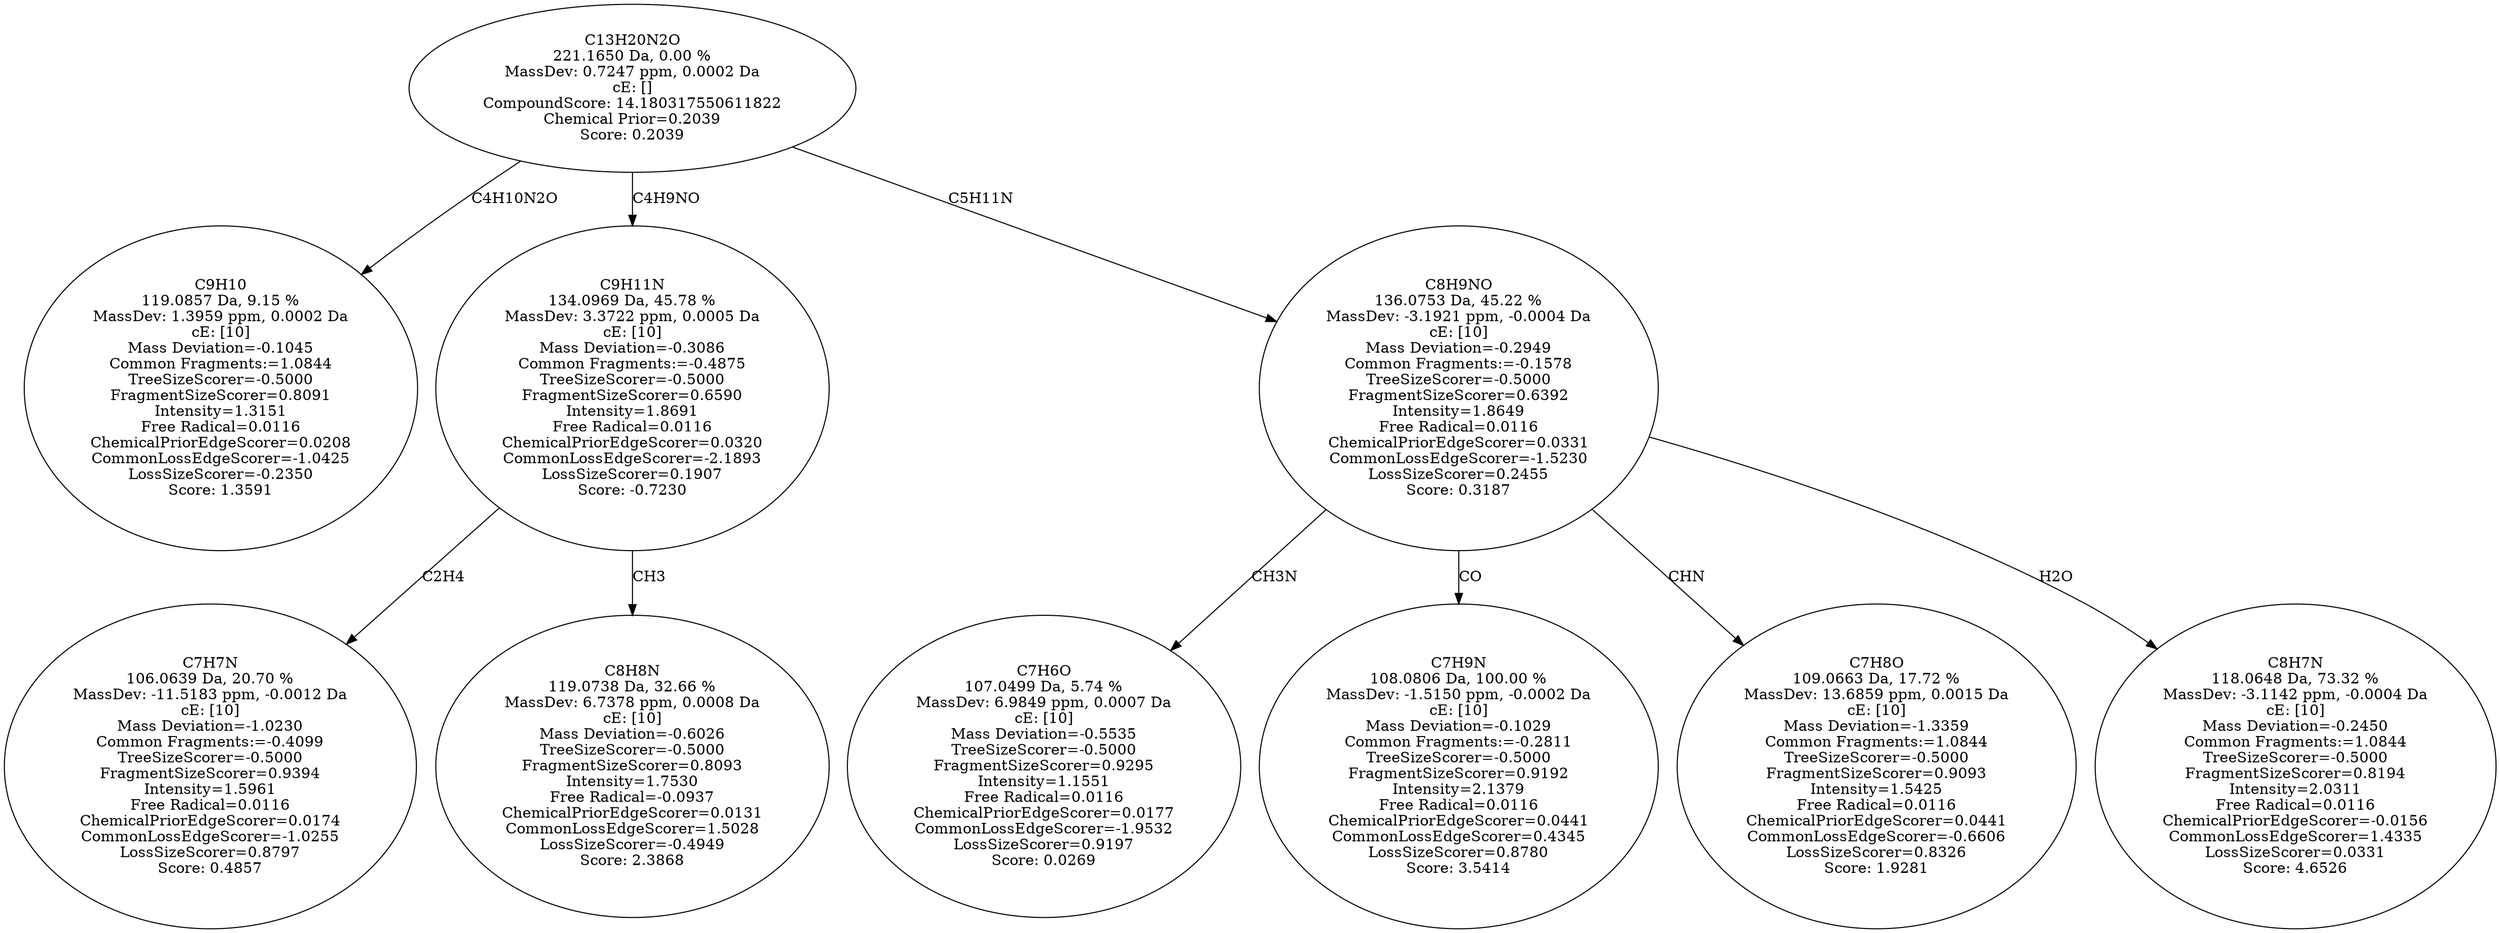 strict digraph {
v1 [label="C9H10\n119.0857 Da, 9.15 %\nMassDev: 1.3959 ppm, 0.0002 Da\ncE: [10]\nMass Deviation=-0.1045\nCommon Fragments:=1.0844\nTreeSizeScorer=-0.5000\nFragmentSizeScorer=0.8091\nIntensity=1.3151\nFree Radical=0.0116\nChemicalPriorEdgeScorer=0.0208\nCommonLossEdgeScorer=-1.0425\nLossSizeScorer=-0.2350\nScore: 1.3591"];
v2 [label="C7H7N\n106.0639 Da, 20.70 %\nMassDev: -11.5183 ppm, -0.0012 Da\ncE: [10]\nMass Deviation=-1.0230\nCommon Fragments:=-0.4099\nTreeSizeScorer=-0.5000\nFragmentSizeScorer=0.9394\nIntensity=1.5961\nFree Radical=0.0116\nChemicalPriorEdgeScorer=0.0174\nCommonLossEdgeScorer=-1.0255\nLossSizeScorer=0.8797\nScore: 0.4857"];
v3 [label="C8H8N\n119.0738 Da, 32.66 %\nMassDev: 6.7378 ppm, 0.0008 Da\ncE: [10]\nMass Deviation=-0.6026\nTreeSizeScorer=-0.5000\nFragmentSizeScorer=0.8093\nIntensity=1.7530\nFree Radical=-0.0937\nChemicalPriorEdgeScorer=0.0131\nCommonLossEdgeScorer=1.5028\nLossSizeScorer=-0.4949\nScore: 2.3868"];
v4 [label="C9H11N\n134.0969 Da, 45.78 %\nMassDev: 3.3722 ppm, 0.0005 Da\ncE: [10]\nMass Deviation=-0.3086\nCommon Fragments:=-0.4875\nTreeSizeScorer=-0.5000\nFragmentSizeScorer=0.6590\nIntensity=1.8691\nFree Radical=0.0116\nChemicalPriorEdgeScorer=0.0320\nCommonLossEdgeScorer=-2.1893\nLossSizeScorer=0.1907\nScore: -0.7230"];
v5 [label="C7H6O\n107.0499 Da, 5.74 %\nMassDev: 6.9849 ppm, 0.0007 Da\ncE: [10]\nMass Deviation=-0.5535\nTreeSizeScorer=-0.5000\nFragmentSizeScorer=0.9295\nIntensity=1.1551\nFree Radical=0.0116\nChemicalPriorEdgeScorer=0.0177\nCommonLossEdgeScorer=-1.9532\nLossSizeScorer=0.9197\nScore: 0.0269"];
v6 [label="C7H9N\n108.0806 Da, 100.00 %\nMassDev: -1.5150 ppm, -0.0002 Da\ncE: [10]\nMass Deviation=-0.1029\nCommon Fragments:=-0.2811\nTreeSizeScorer=-0.5000\nFragmentSizeScorer=0.9192\nIntensity=2.1379\nFree Radical=0.0116\nChemicalPriorEdgeScorer=0.0441\nCommonLossEdgeScorer=0.4345\nLossSizeScorer=0.8780\nScore: 3.5414"];
v7 [label="C7H8O\n109.0663 Da, 17.72 %\nMassDev: 13.6859 ppm, 0.0015 Da\ncE: [10]\nMass Deviation=-1.3359\nCommon Fragments:=1.0844\nTreeSizeScorer=-0.5000\nFragmentSizeScorer=0.9093\nIntensity=1.5425\nFree Radical=0.0116\nChemicalPriorEdgeScorer=0.0441\nCommonLossEdgeScorer=-0.6606\nLossSizeScorer=0.8326\nScore: 1.9281"];
v8 [label="C8H7N\n118.0648 Da, 73.32 %\nMassDev: -3.1142 ppm, -0.0004 Da\ncE: [10]\nMass Deviation=-0.2450\nCommon Fragments:=1.0844\nTreeSizeScorer=-0.5000\nFragmentSizeScorer=0.8194\nIntensity=2.0311\nFree Radical=0.0116\nChemicalPriorEdgeScorer=-0.0156\nCommonLossEdgeScorer=1.4335\nLossSizeScorer=0.0331\nScore: 4.6526"];
v9 [label="C8H9NO\n136.0753 Da, 45.22 %\nMassDev: -3.1921 ppm, -0.0004 Da\ncE: [10]\nMass Deviation=-0.2949\nCommon Fragments:=-0.1578\nTreeSizeScorer=-0.5000\nFragmentSizeScorer=0.6392\nIntensity=1.8649\nFree Radical=0.0116\nChemicalPriorEdgeScorer=0.0331\nCommonLossEdgeScorer=-1.5230\nLossSizeScorer=0.2455\nScore: 0.3187"];
v10 [label="C13H20N2O\n221.1650 Da, 0.00 %\nMassDev: 0.7247 ppm, 0.0002 Da\ncE: []\nCompoundScore: 14.180317550611822\nChemical Prior=0.2039\nScore: 0.2039"];
v10 -> v1 [label="C4H10N2O"];
v4 -> v2 [label="C2H4"];
v4 -> v3 [label="CH3"];
v10 -> v4 [label="C4H9NO"];
v9 -> v5 [label="CH3N"];
v9 -> v6 [label="CO"];
v9 -> v7 [label="CHN"];
v9 -> v8 [label="H2O"];
v10 -> v9 [label="C5H11N"];
}